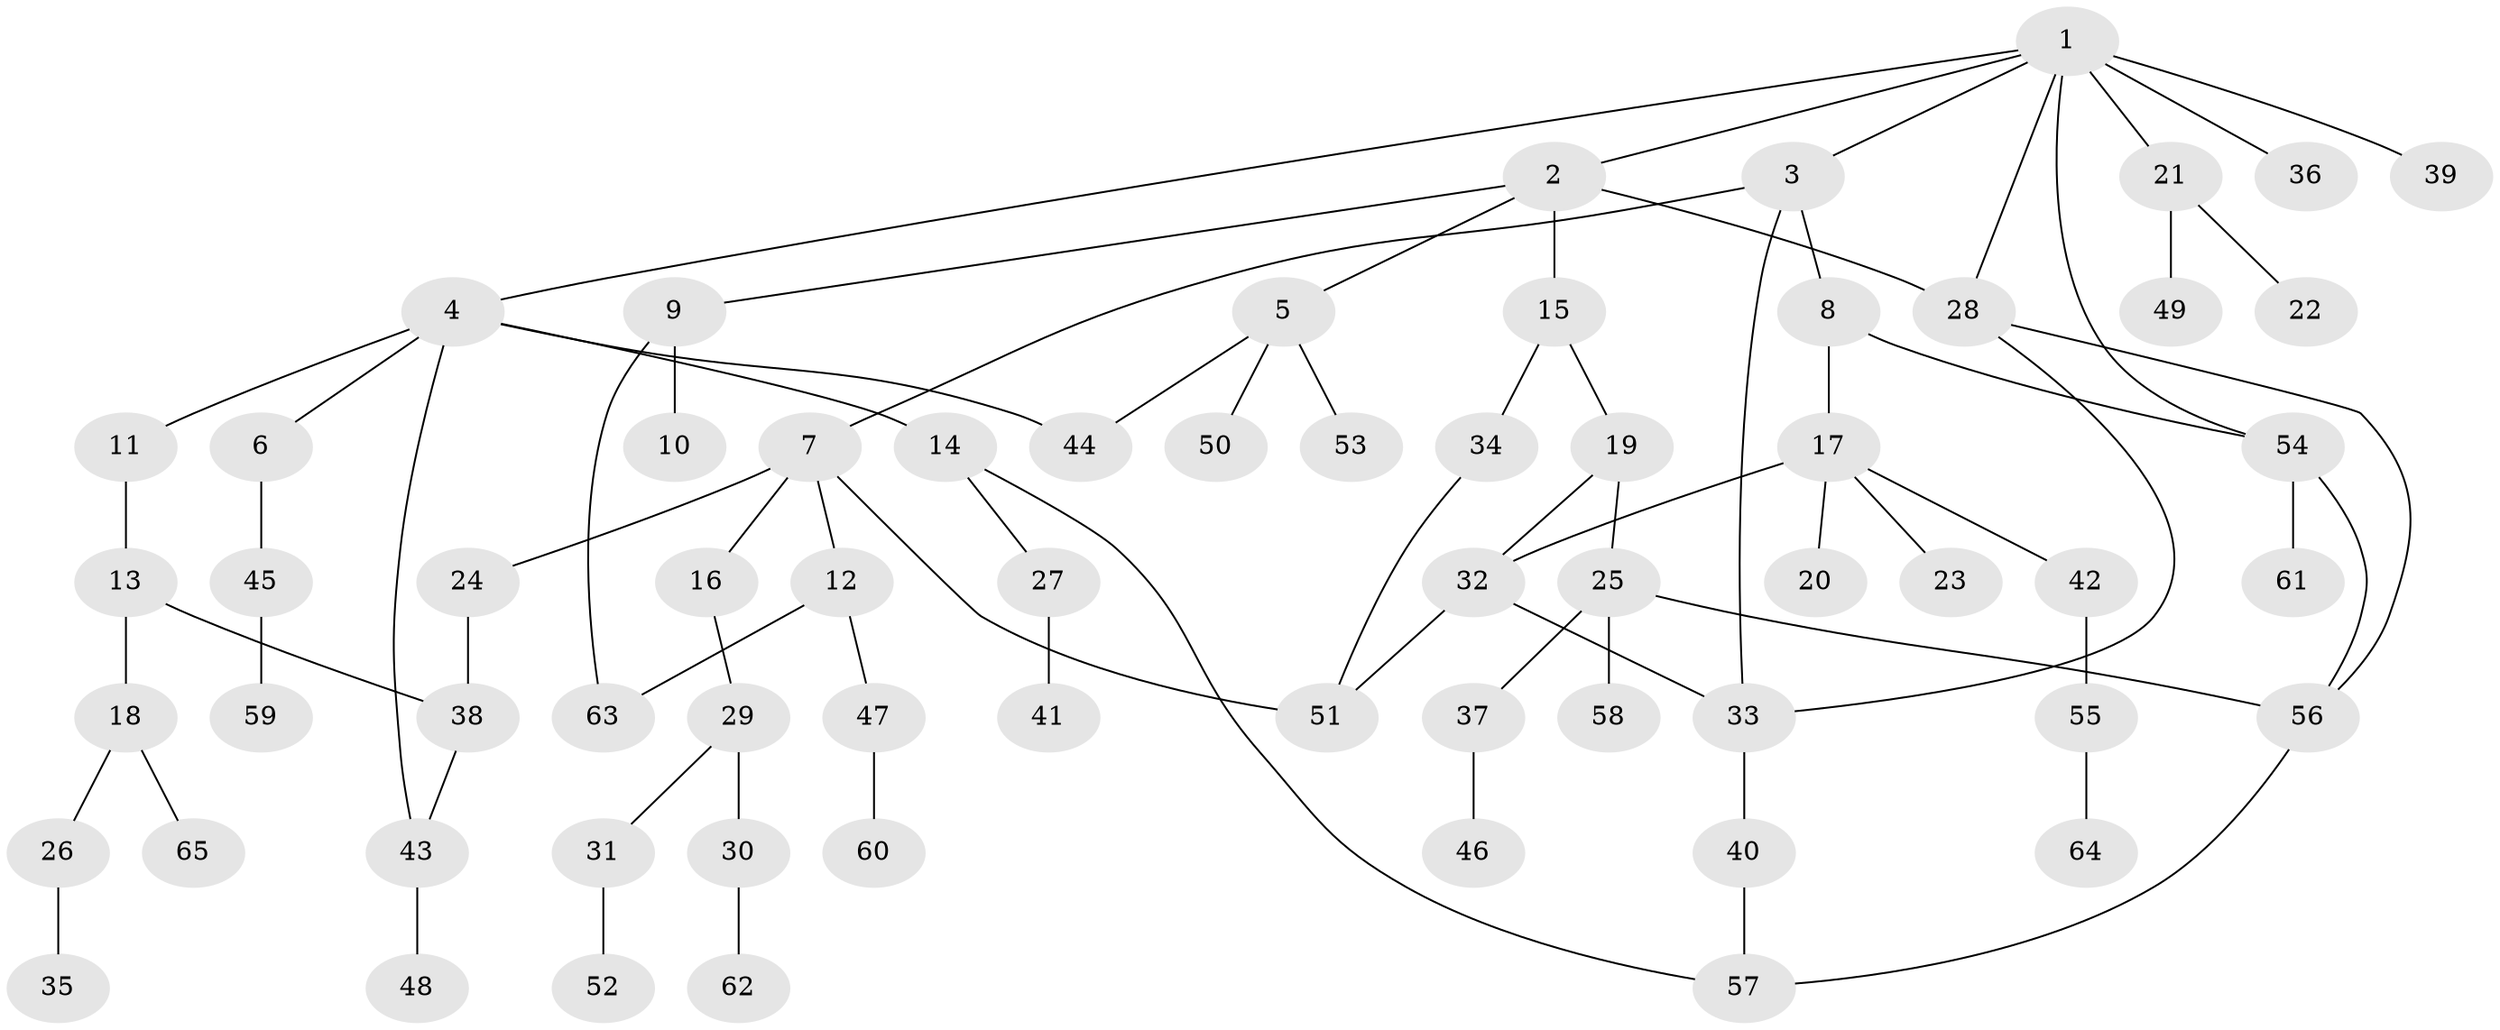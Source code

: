 // original degree distribution, {7: 0.015503875968992248, 8: 0.007751937984496124, 5: 0.023255813953488372, 6: 0.015503875968992248, 3: 0.17054263565891473, 1: 0.3488372093023256, 2: 0.34108527131782945, 4: 0.07751937984496124}
// Generated by graph-tools (version 1.1) at 2025/34/03/09/25 02:34:08]
// undirected, 65 vertices, 79 edges
graph export_dot {
graph [start="1"]
  node [color=gray90,style=filled];
  1;
  2;
  3;
  4;
  5;
  6;
  7;
  8;
  9;
  10;
  11;
  12;
  13;
  14;
  15;
  16;
  17;
  18;
  19;
  20;
  21;
  22;
  23;
  24;
  25;
  26;
  27;
  28;
  29;
  30;
  31;
  32;
  33;
  34;
  35;
  36;
  37;
  38;
  39;
  40;
  41;
  42;
  43;
  44;
  45;
  46;
  47;
  48;
  49;
  50;
  51;
  52;
  53;
  54;
  55;
  56;
  57;
  58;
  59;
  60;
  61;
  62;
  63;
  64;
  65;
  1 -- 2 [weight=1.0];
  1 -- 3 [weight=1.0];
  1 -- 4 [weight=1.0];
  1 -- 21 [weight=1.0];
  1 -- 28 [weight=1.0];
  1 -- 36 [weight=2.0];
  1 -- 39 [weight=1.0];
  1 -- 54 [weight=1.0];
  2 -- 5 [weight=1.0];
  2 -- 9 [weight=1.0];
  2 -- 15 [weight=3.0];
  2 -- 28 [weight=1.0];
  3 -- 7 [weight=1.0];
  3 -- 8 [weight=1.0];
  3 -- 33 [weight=1.0];
  4 -- 6 [weight=1.0];
  4 -- 11 [weight=1.0];
  4 -- 14 [weight=1.0];
  4 -- 43 [weight=1.0];
  4 -- 44 [weight=1.0];
  5 -- 44 [weight=1.0];
  5 -- 50 [weight=1.0];
  5 -- 53 [weight=1.0];
  6 -- 45 [weight=1.0];
  7 -- 12 [weight=1.0];
  7 -- 16 [weight=1.0];
  7 -- 24 [weight=1.0];
  7 -- 51 [weight=2.0];
  8 -- 17 [weight=1.0];
  8 -- 54 [weight=1.0];
  9 -- 10 [weight=2.0];
  9 -- 63 [weight=1.0];
  11 -- 13 [weight=1.0];
  12 -- 47 [weight=1.0];
  12 -- 63 [weight=1.0];
  13 -- 18 [weight=1.0];
  13 -- 38 [weight=1.0];
  14 -- 27 [weight=1.0];
  14 -- 57 [weight=1.0];
  15 -- 19 [weight=1.0];
  15 -- 34 [weight=1.0];
  16 -- 29 [weight=1.0];
  17 -- 20 [weight=1.0];
  17 -- 23 [weight=1.0];
  17 -- 32 [weight=1.0];
  17 -- 42 [weight=1.0];
  18 -- 26 [weight=1.0];
  18 -- 65 [weight=1.0];
  19 -- 25 [weight=1.0];
  19 -- 32 [weight=1.0];
  21 -- 22 [weight=2.0];
  21 -- 49 [weight=1.0];
  24 -- 38 [weight=1.0];
  25 -- 37 [weight=1.0];
  25 -- 56 [weight=1.0];
  25 -- 58 [weight=1.0];
  26 -- 35 [weight=1.0];
  27 -- 41 [weight=2.0];
  28 -- 33 [weight=1.0];
  28 -- 56 [weight=1.0];
  29 -- 30 [weight=1.0];
  29 -- 31 [weight=1.0];
  30 -- 62 [weight=1.0];
  31 -- 52 [weight=1.0];
  32 -- 33 [weight=1.0];
  32 -- 51 [weight=1.0];
  33 -- 40 [weight=1.0];
  34 -- 51 [weight=1.0];
  37 -- 46 [weight=2.0];
  38 -- 43 [weight=1.0];
  40 -- 57 [weight=1.0];
  42 -- 55 [weight=2.0];
  43 -- 48 [weight=3.0];
  45 -- 59 [weight=1.0];
  47 -- 60 [weight=1.0];
  54 -- 56 [weight=1.0];
  54 -- 61 [weight=2.0];
  55 -- 64 [weight=1.0];
  56 -- 57 [weight=1.0];
}
